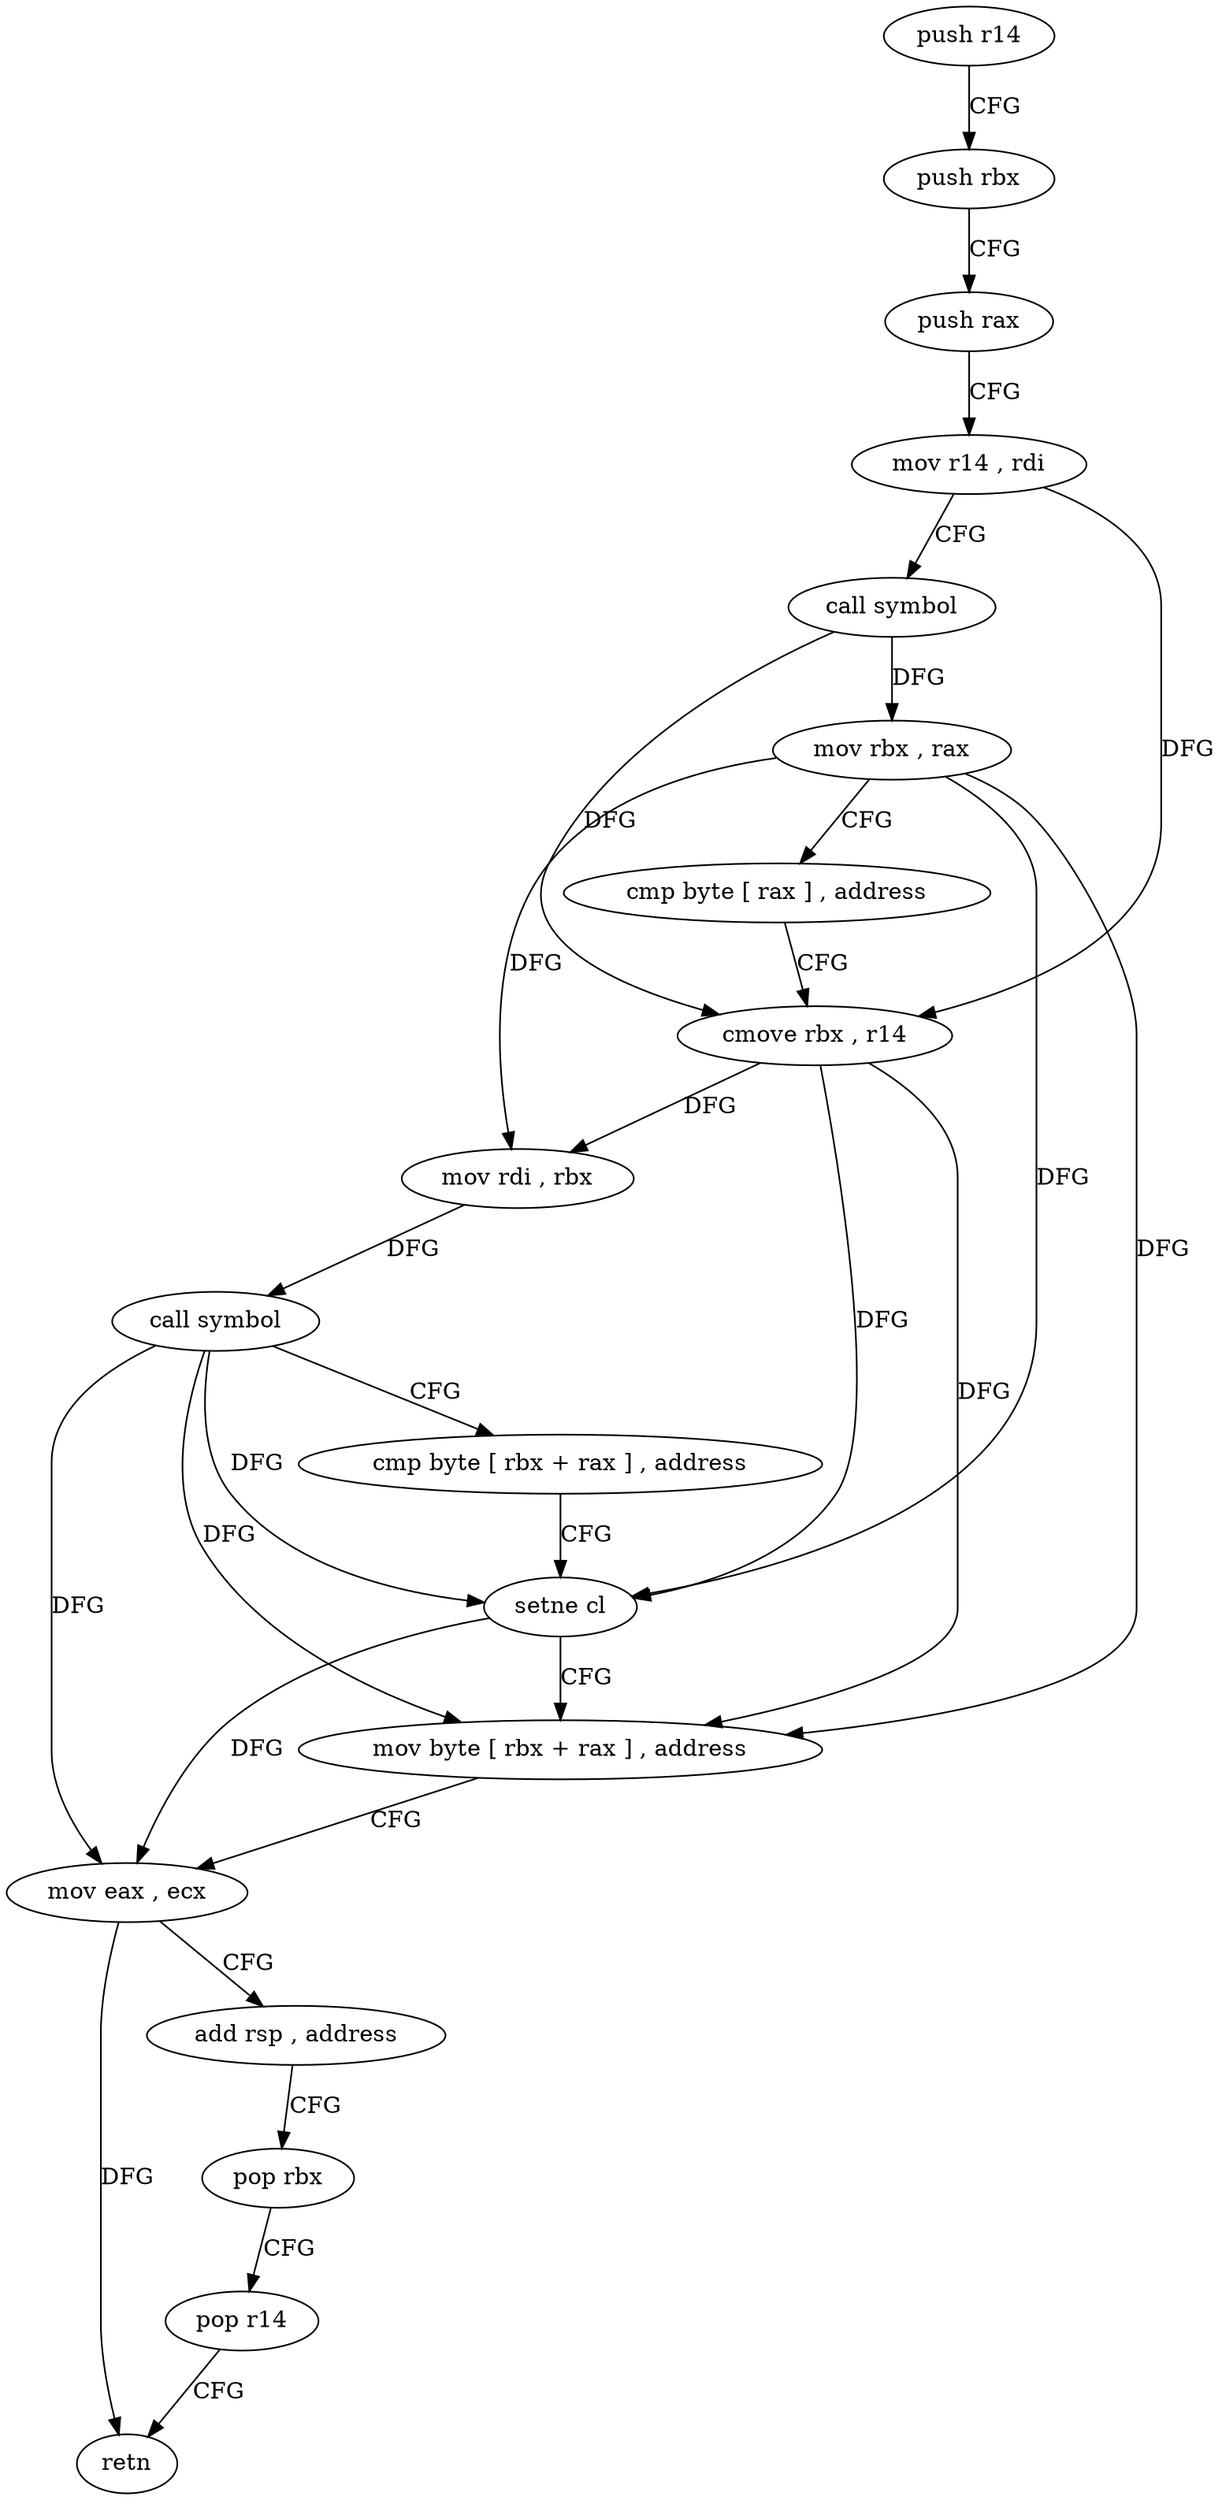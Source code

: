 digraph "func" {
"4201104" [label = "push r14" ]
"4201106" [label = "push rbx" ]
"4201107" [label = "push rax" ]
"4201108" [label = "mov r14 , rdi" ]
"4201111" [label = "call symbol" ]
"4201116" [label = "mov rbx , rax" ]
"4201119" [label = "cmp byte [ rax ] , address" ]
"4201122" [label = "cmove rbx , r14" ]
"4201126" [label = "mov rdi , rbx" ]
"4201129" [label = "call symbol" ]
"4201134" [label = "cmp byte [ rbx + rax ] , address" ]
"4201138" [label = "setne cl" ]
"4201141" [label = "mov byte [ rbx + rax ] , address" ]
"4201145" [label = "mov eax , ecx" ]
"4201147" [label = "add rsp , address" ]
"4201151" [label = "pop rbx" ]
"4201152" [label = "pop r14" ]
"4201154" [label = "retn" ]
"4201104" -> "4201106" [ label = "CFG" ]
"4201106" -> "4201107" [ label = "CFG" ]
"4201107" -> "4201108" [ label = "CFG" ]
"4201108" -> "4201111" [ label = "CFG" ]
"4201108" -> "4201122" [ label = "DFG" ]
"4201111" -> "4201116" [ label = "DFG" ]
"4201111" -> "4201122" [ label = "DFG" ]
"4201116" -> "4201119" [ label = "CFG" ]
"4201116" -> "4201126" [ label = "DFG" ]
"4201116" -> "4201138" [ label = "DFG" ]
"4201116" -> "4201141" [ label = "DFG" ]
"4201119" -> "4201122" [ label = "CFG" ]
"4201122" -> "4201126" [ label = "DFG" ]
"4201122" -> "4201138" [ label = "DFG" ]
"4201122" -> "4201141" [ label = "DFG" ]
"4201126" -> "4201129" [ label = "DFG" ]
"4201129" -> "4201134" [ label = "CFG" ]
"4201129" -> "4201138" [ label = "DFG" ]
"4201129" -> "4201141" [ label = "DFG" ]
"4201129" -> "4201145" [ label = "DFG" ]
"4201134" -> "4201138" [ label = "CFG" ]
"4201138" -> "4201141" [ label = "CFG" ]
"4201138" -> "4201145" [ label = "DFG" ]
"4201141" -> "4201145" [ label = "CFG" ]
"4201145" -> "4201147" [ label = "CFG" ]
"4201145" -> "4201154" [ label = "DFG" ]
"4201147" -> "4201151" [ label = "CFG" ]
"4201151" -> "4201152" [ label = "CFG" ]
"4201152" -> "4201154" [ label = "CFG" ]
}
